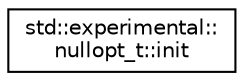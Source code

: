 digraph "Graphe hiérarchique des classes"
{
 // INTERACTIVE_SVG=YES
  edge [fontname="Helvetica",fontsize="10",labelfontname="Helvetica",labelfontsize="10"];
  node [fontname="Helvetica",fontsize="10",shape=record];
  rankdir="LR";
  Node0 [label="std::experimental::\lnullopt_t::init",height=0.2,width=0.4,color="black", fillcolor="white", style="filled",URL="$structstd_1_1experimental_1_1nullopt__t_1_1init.html"];
}
